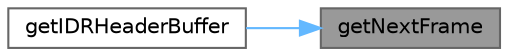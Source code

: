 digraph "getNextFrame"
{
 // LATEX_PDF_SIZE
  bgcolor="transparent";
  edge [fontname=Helvetica,fontsize=10,labelfontname=Helvetica,labelfontsize=10];
  node [fontname=Helvetica,fontsize=10,shape=box,height=0.2,width=0.4];
  rankdir="RL";
  Node1 [id="Node000001",label="getNextFrame",height=0.2,width=0.4,color="gray40", fillcolor="grey60", style="filled", fontcolor="black",tooltip="获取下一帧"];
  Node1 -> Node2 [id="edge1_Node000001_Node000002",dir="back",color="steelblue1",style="solid",tooltip=" "];
  Node2 [id="Node000002",label="getIDRHeaderBuffer",height=0.2,width=0.4,color="grey40", fillcolor="white", style="filled",URL="$class_n_a_l_u_parsing.html#af8bd99bedfc1eccaef18482206b8cdc6",tooltip="获取 IDR 帧头部信息"];
}
